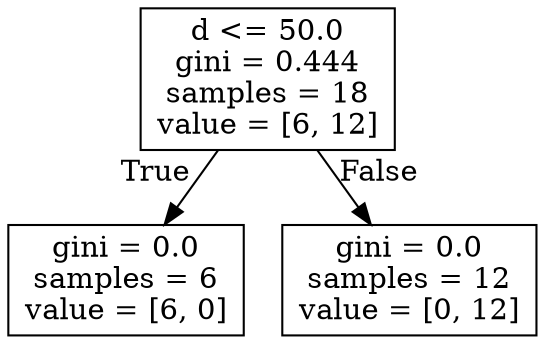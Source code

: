 digraph Tree {
node [shape=box] ;
0 [label="d <= 50.0\ngini = 0.444\nsamples = 18\nvalue = [6, 12]"] ;
1 [label="gini = 0.0\nsamples = 6\nvalue = [6, 0]"] ;
0 -> 1 [labeldistance=2.5, labelangle=45, headlabel="True"] ;
2 [label="gini = 0.0\nsamples = 12\nvalue = [0, 12]"] ;
0 -> 2 [labeldistance=2.5, labelangle=-45, headlabel="False"] ;
}